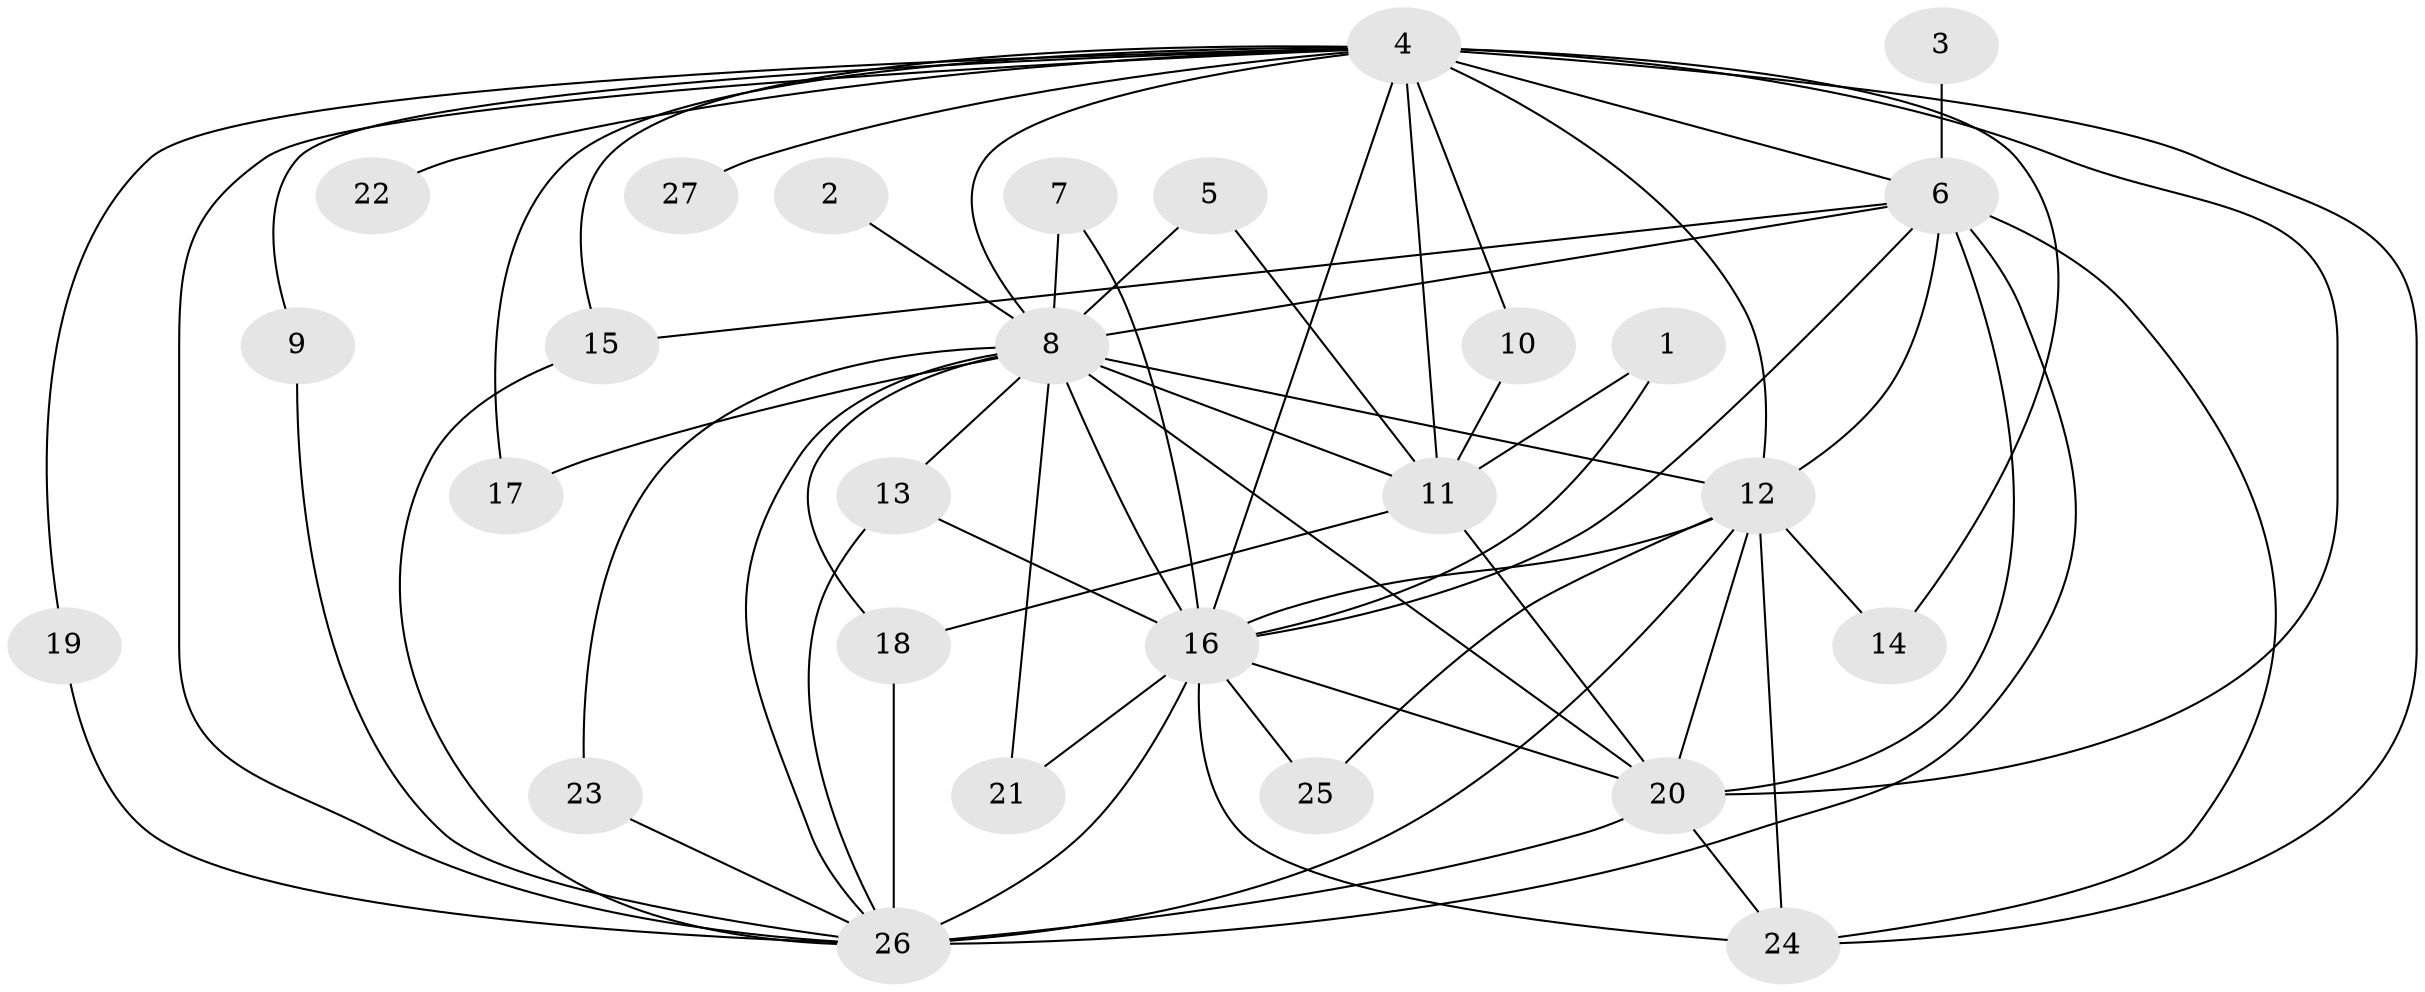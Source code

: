 // original degree distribution, {18: 0.018518518518518517, 15: 0.07407407407407407, 27: 0.018518518518518517, 11: 0.037037037037037035, 17: 0.018518518518518517, 16: 0.018518518518518517, 3: 0.1111111111111111, 10: 0.018518518518518517, 2: 0.6481481481481481, 4: 0.037037037037037035}
// Generated by graph-tools (version 1.1) at 2025/01/03/09/25 03:01:24]
// undirected, 27 vertices, 64 edges
graph export_dot {
graph [start="1"]
  node [color=gray90,style=filled];
  1;
  2;
  3;
  4;
  5;
  6;
  7;
  8;
  9;
  10;
  11;
  12;
  13;
  14;
  15;
  16;
  17;
  18;
  19;
  20;
  21;
  22;
  23;
  24;
  25;
  26;
  27;
  1 -- 11 [weight=1.0];
  1 -- 16 [weight=1.0];
  2 -- 8 [weight=2.0];
  3 -- 6 [weight=3.0];
  4 -- 6 [weight=2.0];
  4 -- 8 [weight=2.0];
  4 -- 9 [weight=1.0];
  4 -- 10 [weight=1.0];
  4 -- 11 [weight=3.0];
  4 -- 12 [weight=3.0];
  4 -- 14 [weight=1.0];
  4 -- 15 [weight=1.0];
  4 -- 16 [weight=3.0];
  4 -- 17 [weight=1.0];
  4 -- 19 [weight=1.0];
  4 -- 20 [weight=2.0];
  4 -- 22 [weight=1.0];
  4 -- 24 [weight=1.0];
  4 -- 26 [weight=1.0];
  4 -- 27 [weight=1.0];
  5 -- 8 [weight=1.0];
  5 -- 11 [weight=1.0];
  6 -- 8 [weight=4.0];
  6 -- 12 [weight=4.0];
  6 -- 15 [weight=1.0];
  6 -- 16 [weight=2.0];
  6 -- 20 [weight=3.0];
  6 -- 24 [weight=1.0];
  6 -- 26 [weight=2.0];
  7 -- 8 [weight=1.0];
  7 -- 16 [weight=1.0];
  8 -- 11 [weight=1.0];
  8 -- 12 [weight=5.0];
  8 -- 13 [weight=1.0];
  8 -- 16 [weight=2.0];
  8 -- 17 [weight=1.0];
  8 -- 18 [weight=1.0];
  8 -- 20 [weight=2.0];
  8 -- 21 [weight=1.0];
  8 -- 23 [weight=1.0];
  8 -- 26 [weight=2.0];
  9 -- 26 [weight=1.0];
  10 -- 11 [weight=1.0];
  11 -- 18 [weight=1.0];
  11 -- 20 [weight=2.0];
  12 -- 14 [weight=1.0];
  12 -- 16 [weight=2.0];
  12 -- 20 [weight=3.0];
  12 -- 24 [weight=1.0];
  12 -- 25 [weight=2.0];
  12 -- 26 [weight=3.0];
  13 -- 16 [weight=1.0];
  13 -- 26 [weight=1.0];
  15 -- 26 [weight=1.0];
  16 -- 20 [weight=1.0];
  16 -- 21 [weight=1.0];
  16 -- 24 [weight=1.0];
  16 -- 25 [weight=1.0];
  16 -- 26 [weight=1.0];
  18 -- 26 [weight=2.0];
  19 -- 26 [weight=1.0];
  20 -- 24 [weight=1.0];
  20 -- 26 [weight=2.0];
  23 -- 26 [weight=1.0];
}
